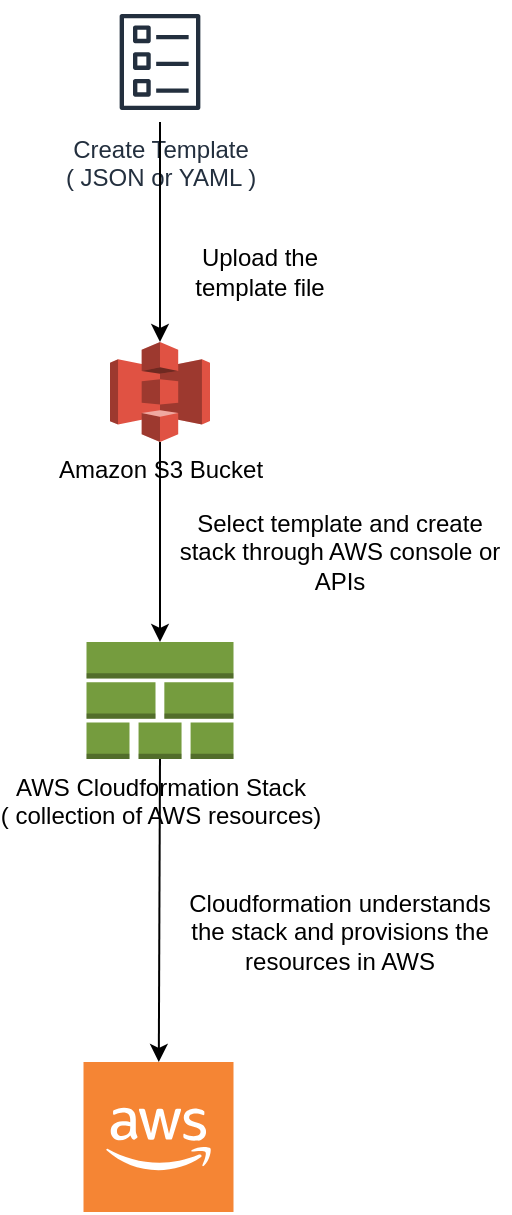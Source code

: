 <mxfile version="20.3.6" type="github">
  <diagram id="EmakK8yffl66fX5Xl8kI" name="Page-1">
    <mxGraphModel dx="946" dy="526" grid="1" gridSize="10" guides="1" tooltips="1" connect="1" arrows="1" fold="1" page="1" pageScale="1" pageWidth="850" pageHeight="1100" math="0" shadow="0">
      <root>
        <mxCell id="0" />
        <mxCell id="1" parent="0" />
        <mxCell id="JXaoEjgQlA8tbX5WxJ1f-2" value="&lt;div&gt;Create Template &lt;br&gt;&lt;/div&gt;&lt;div&gt;( JSON or YAML )&lt;/div&gt;" style="sketch=0;outlineConnect=0;fontColor=#232F3E;gradientColor=none;strokeColor=#232F3E;fillColor=#ffffff;dashed=0;verticalLabelPosition=bottom;verticalAlign=top;align=center;html=1;fontSize=12;fontStyle=0;aspect=fixed;shape=mxgraph.aws4.resourceIcon;resIcon=mxgraph.aws4.template;" vertex="1" parent="1">
          <mxGeometry x="375" y="60" width="60" height="60" as="geometry" />
        </mxCell>
        <mxCell id="JXaoEjgQlA8tbX5WxJ1f-3" value="Amazon S3 Bucket" style="outlineConnect=0;dashed=0;verticalLabelPosition=bottom;verticalAlign=top;align=center;html=1;shape=mxgraph.aws3.s3;fillColor=#E05243;gradientColor=none;" vertex="1" parent="1">
          <mxGeometry x="380" y="230" width="50" height="50" as="geometry" />
        </mxCell>
        <mxCell id="JXaoEjgQlA8tbX5WxJ1f-4" value="" style="endArrow=classic;html=1;rounded=0;entryX=0.5;entryY=0;entryDx=0;entryDy=0;entryPerimeter=0;" edge="1" parent="1" source="JXaoEjgQlA8tbX5WxJ1f-2" target="JXaoEjgQlA8tbX5WxJ1f-3">
          <mxGeometry width="50" height="50" relative="1" as="geometry">
            <mxPoint x="400" y="130" as="sourcePoint" />
            <mxPoint x="450" y="290" as="targetPoint" />
          </mxGeometry>
        </mxCell>
        <mxCell id="JXaoEjgQlA8tbX5WxJ1f-5" value="Upload the template file" style="text;html=1;strokeColor=none;fillColor=none;align=center;verticalAlign=middle;whiteSpace=wrap;rounded=0;" vertex="1" parent="1">
          <mxGeometry x="410" y="180" width="90" height="30" as="geometry" />
        </mxCell>
        <mxCell id="JXaoEjgQlA8tbX5WxJ1f-6" value="&lt;div&gt;AWS Cloudformation Stack &lt;br&gt;&lt;/div&gt;&lt;div&gt;( collection of AWS resources)&lt;/div&gt;" style="outlineConnect=0;dashed=0;verticalLabelPosition=bottom;verticalAlign=top;align=center;html=1;shape=mxgraph.aws3.stack_aws_cloudformation;fillColor=#759C3E;gradientColor=none;" vertex="1" parent="1">
          <mxGeometry x="368.25" y="380" width="73.5" height="58.5" as="geometry" />
        </mxCell>
        <mxCell id="JXaoEjgQlA8tbX5WxJ1f-7" value="" style="endArrow=classic;html=1;rounded=0;exitX=0.5;exitY=1;exitDx=0;exitDy=0;exitPerimeter=0;entryX=0.5;entryY=0;entryDx=0;entryDy=0;entryPerimeter=0;" edge="1" parent="1" source="JXaoEjgQlA8tbX5WxJ1f-3" target="JXaoEjgQlA8tbX5WxJ1f-6">
          <mxGeometry width="50" height="50" relative="1" as="geometry">
            <mxPoint x="400" y="340" as="sourcePoint" />
            <mxPoint x="450" y="290" as="targetPoint" />
          </mxGeometry>
        </mxCell>
        <mxCell id="JXaoEjgQlA8tbX5WxJ1f-8" value="Select template and create stack through AWS console or APIs" style="text;html=1;strokeColor=none;fillColor=none;align=center;verticalAlign=middle;whiteSpace=wrap;rounded=0;" vertex="1" parent="1">
          <mxGeometry x="410" y="320" width="170" height="30" as="geometry" />
        </mxCell>
        <mxCell id="JXaoEjgQlA8tbX5WxJ1f-11" value="" style="endArrow=classic;html=1;rounded=0;exitX=0.5;exitY=1;exitDx=0;exitDy=0;exitPerimeter=0;" edge="1" parent="1" source="JXaoEjgQlA8tbX5WxJ1f-6" target="JXaoEjgQlA8tbX5WxJ1f-13">
          <mxGeometry width="50" height="50" relative="1" as="geometry">
            <mxPoint x="400" y="520" as="sourcePoint" />
            <mxPoint x="405" y="580" as="targetPoint" />
          </mxGeometry>
        </mxCell>
        <mxCell id="JXaoEjgQlA8tbX5WxJ1f-13" value="" style="outlineConnect=0;dashed=0;verticalLabelPosition=bottom;verticalAlign=top;align=center;html=1;shape=mxgraph.aws3.cloud_2;fillColor=#F58534;gradientColor=none;" vertex="1" parent="1">
          <mxGeometry x="366.75" y="590" width="75" height="75" as="geometry" />
        </mxCell>
        <mxCell id="JXaoEjgQlA8tbX5WxJ1f-14" value="Cloudformation understands the stack and provisions the resources in AWS" style="text;html=1;strokeColor=none;fillColor=none;align=center;verticalAlign=middle;whiteSpace=wrap;rounded=0;" vertex="1" parent="1">
          <mxGeometry x="410" y="510" width="170" height="30" as="geometry" />
        </mxCell>
      </root>
    </mxGraphModel>
  </diagram>
</mxfile>

